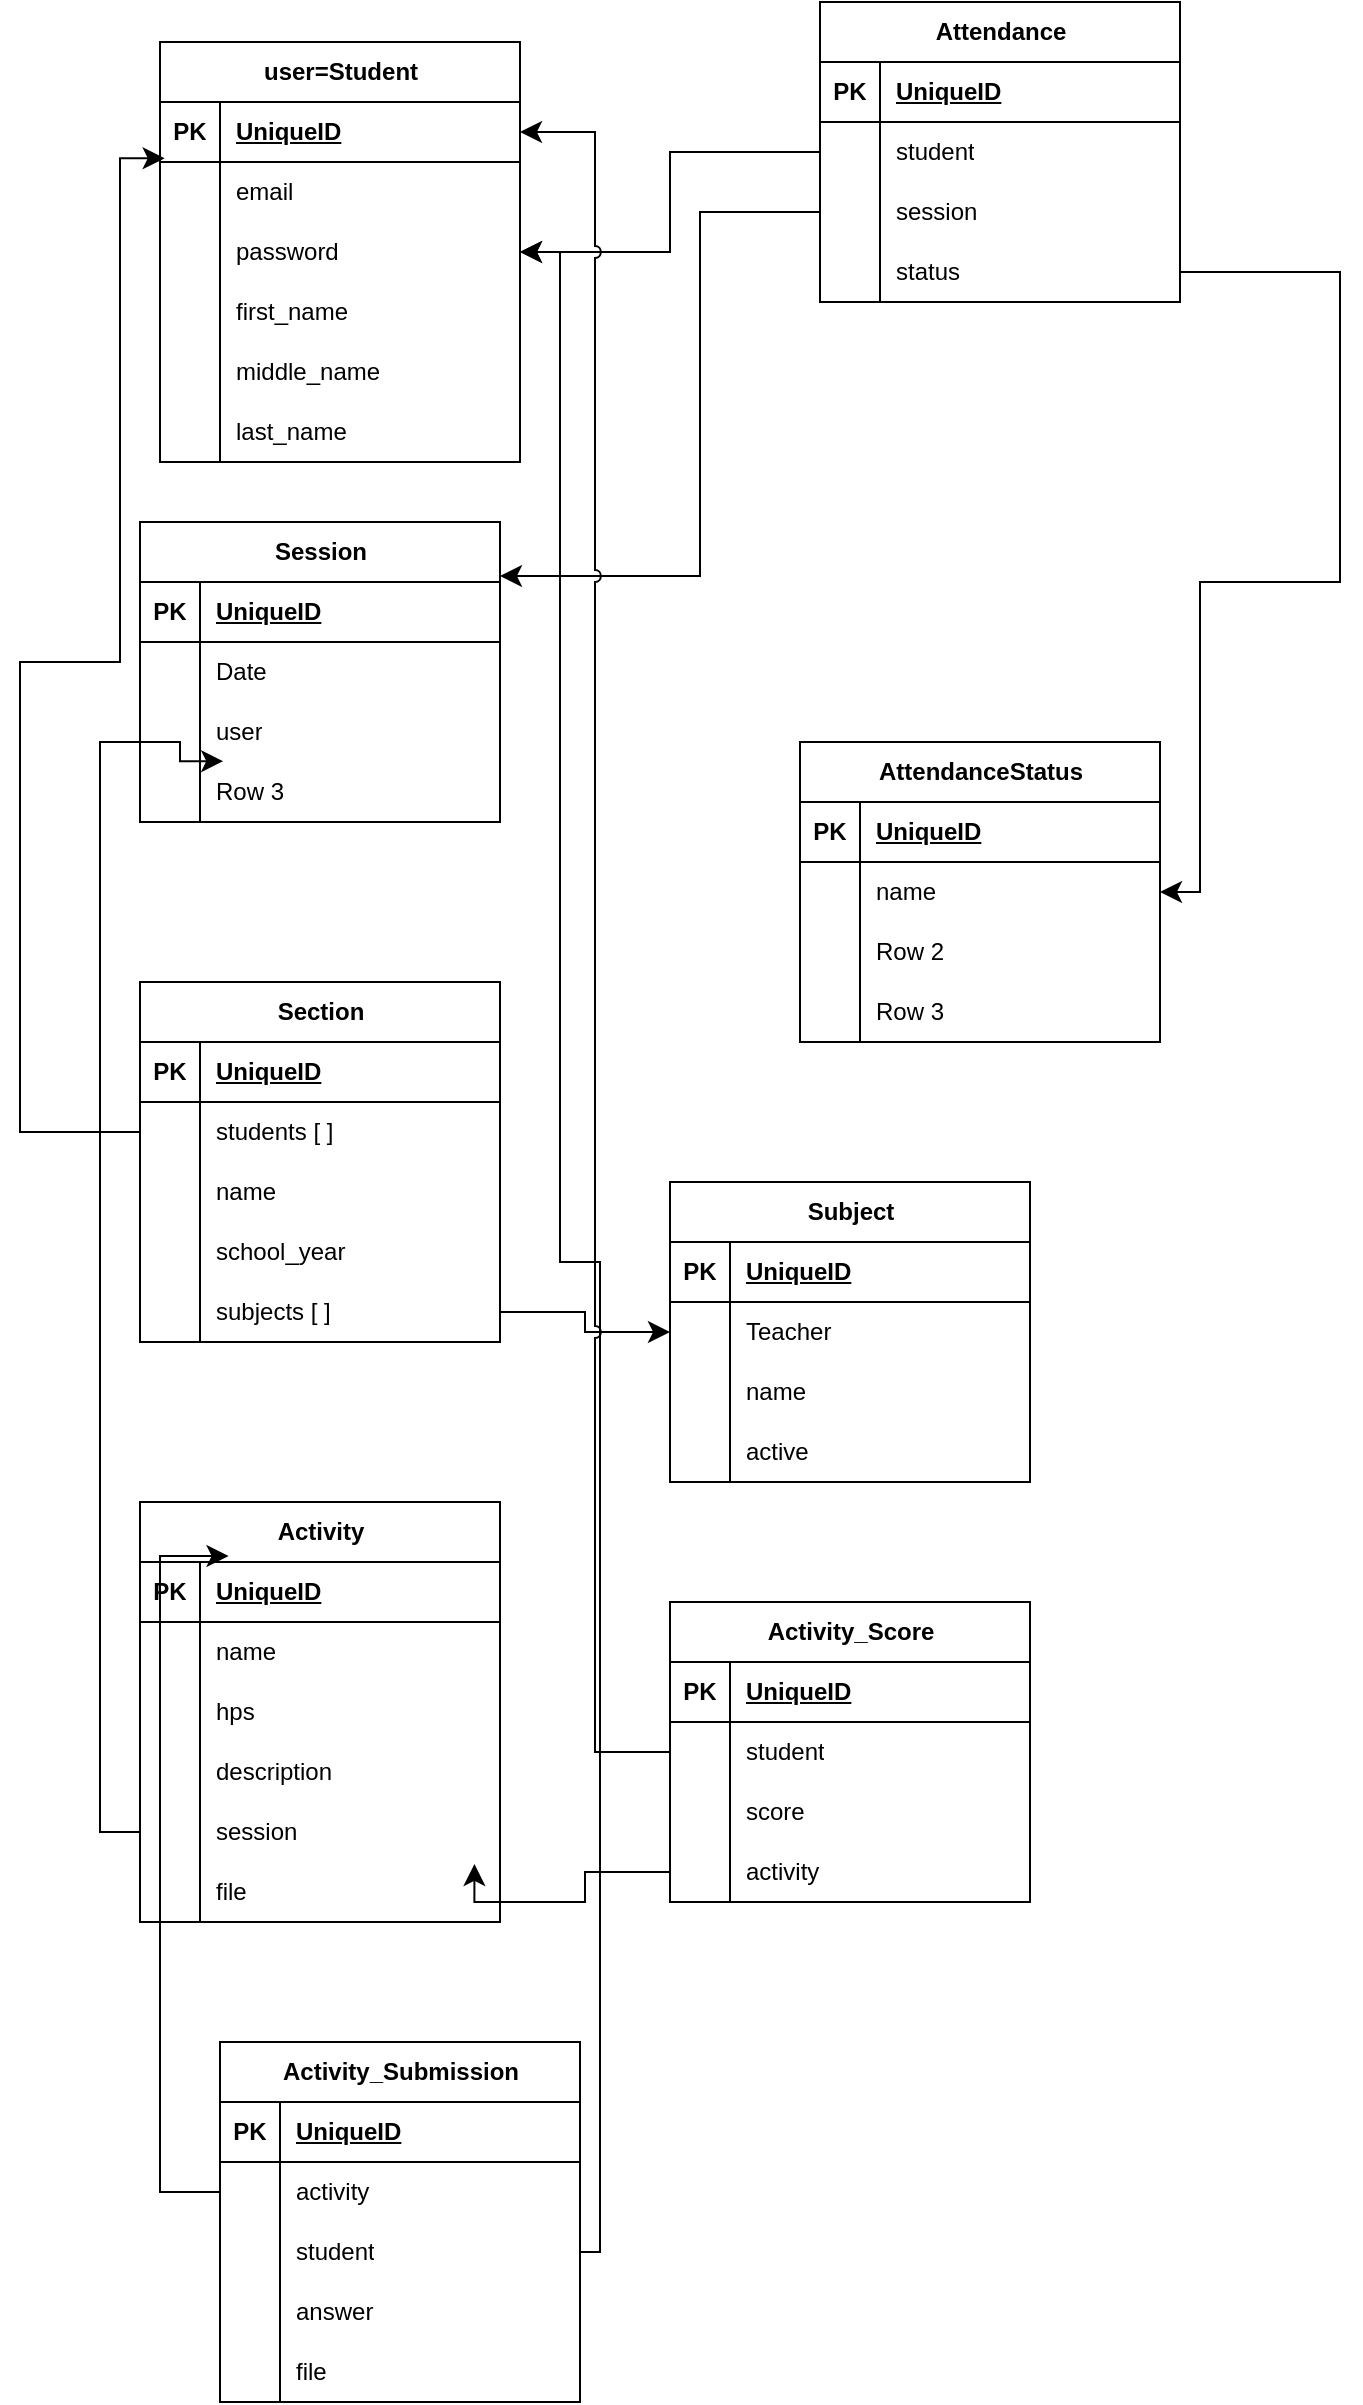 <mxfile version="27.2.0">
  <diagram name="Page-1" id="eJQhxv31icChlE-bI6hz">
    <mxGraphModel dx="1325" dy="1345" grid="1" gridSize="10" guides="1" tooltips="1" connect="1" arrows="1" fold="1" page="1" pageScale="1" pageWidth="850" pageHeight="1100" math="0" shadow="0">
      <root>
        <mxCell id="0" />
        <mxCell id="1" parent="0" />
        <mxCell id="TPS1chFiBcR8EjI1STov-1" value="user=Student" style="shape=table;startSize=30;container=1;collapsible=1;childLayout=tableLayout;fixedRows=1;rowLines=0;fontStyle=1;align=center;resizeLast=1;html=1;" parent="1" vertex="1">
          <mxGeometry x="170" y="70" width="180" height="210" as="geometry" />
        </mxCell>
        <mxCell id="TPS1chFiBcR8EjI1STov-2" value="" style="shape=tableRow;horizontal=0;startSize=0;swimlaneHead=0;swimlaneBody=0;fillColor=none;collapsible=0;dropTarget=0;points=[[0,0.5],[1,0.5]];portConstraint=eastwest;top=0;left=0;right=0;bottom=1;" parent="TPS1chFiBcR8EjI1STov-1" vertex="1">
          <mxGeometry y="30" width="180" height="30" as="geometry" />
        </mxCell>
        <mxCell id="TPS1chFiBcR8EjI1STov-3" value="PK" style="shape=partialRectangle;connectable=0;fillColor=none;top=0;left=0;bottom=0;right=0;fontStyle=1;overflow=hidden;whiteSpace=wrap;html=1;" parent="TPS1chFiBcR8EjI1STov-2" vertex="1">
          <mxGeometry width="30" height="30" as="geometry">
            <mxRectangle width="30" height="30" as="alternateBounds" />
          </mxGeometry>
        </mxCell>
        <mxCell id="TPS1chFiBcR8EjI1STov-4" value="UniqueID" style="shape=partialRectangle;connectable=0;fillColor=none;top=0;left=0;bottom=0;right=0;align=left;spacingLeft=6;fontStyle=5;overflow=hidden;whiteSpace=wrap;html=1;" parent="TPS1chFiBcR8EjI1STov-2" vertex="1">
          <mxGeometry x="30" width="150" height="30" as="geometry">
            <mxRectangle width="150" height="30" as="alternateBounds" />
          </mxGeometry>
        </mxCell>
        <mxCell id="TPS1chFiBcR8EjI1STov-5" value="" style="shape=tableRow;horizontal=0;startSize=0;swimlaneHead=0;swimlaneBody=0;fillColor=none;collapsible=0;dropTarget=0;points=[[0,0.5],[1,0.5]];portConstraint=eastwest;top=0;left=0;right=0;bottom=0;" parent="TPS1chFiBcR8EjI1STov-1" vertex="1">
          <mxGeometry y="60" width="180" height="30" as="geometry" />
        </mxCell>
        <mxCell id="TPS1chFiBcR8EjI1STov-6" value="" style="shape=partialRectangle;connectable=0;fillColor=none;top=0;left=0;bottom=0;right=0;editable=1;overflow=hidden;whiteSpace=wrap;html=1;" parent="TPS1chFiBcR8EjI1STov-5" vertex="1">
          <mxGeometry width="30" height="30" as="geometry">
            <mxRectangle width="30" height="30" as="alternateBounds" />
          </mxGeometry>
        </mxCell>
        <mxCell id="TPS1chFiBcR8EjI1STov-7" value="email" style="shape=partialRectangle;connectable=0;fillColor=none;top=0;left=0;bottom=0;right=0;align=left;spacingLeft=6;overflow=hidden;whiteSpace=wrap;html=1;" parent="TPS1chFiBcR8EjI1STov-5" vertex="1">
          <mxGeometry x="30" width="150" height="30" as="geometry">
            <mxRectangle width="150" height="30" as="alternateBounds" />
          </mxGeometry>
        </mxCell>
        <mxCell id="TPS1chFiBcR8EjI1STov-8" value="" style="shape=tableRow;horizontal=0;startSize=0;swimlaneHead=0;swimlaneBody=0;fillColor=none;collapsible=0;dropTarget=0;points=[[0,0.5],[1,0.5]];portConstraint=eastwest;top=0;left=0;right=0;bottom=0;" parent="TPS1chFiBcR8EjI1STov-1" vertex="1">
          <mxGeometry y="90" width="180" height="30" as="geometry" />
        </mxCell>
        <mxCell id="TPS1chFiBcR8EjI1STov-9" value="" style="shape=partialRectangle;connectable=0;fillColor=none;top=0;left=0;bottom=0;right=0;editable=1;overflow=hidden;whiteSpace=wrap;html=1;" parent="TPS1chFiBcR8EjI1STov-8" vertex="1">
          <mxGeometry width="30" height="30" as="geometry">
            <mxRectangle width="30" height="30" as="alternateBounds" />
          </mxGeometry>
        </mxCell>
        <mxCell id="TPS1chFiBcR8EjI1STov-10" value="password" style="shape=partialRectangle;connectable=0;fillColor=none;top=0;left=0;bottom=0;right=0;align=left;spacingLeft=6;overflow=hidden;whiteSpace=wrap;html=1;" parent="TPS1chFiBcR8EjI1STov-8" vertex="1">
          <mxGeometry x="30" width="150" height="30" as="geometry">
            <mxRectangle width="150" height="30" as="alternateBounds" />
          </mxGeometry>
        </mxCell>
        <mxCell id="TPS1chFiBcR8EjI1STov-11" value="" style="shape=tableRow;horizontal=0;startSize=0;swimlaneHead=0;swimlaneBody=0;fillColor=none;collapsible=0;dropTarget=0;points=[[0,0.5],[1,0.5]];portConstraint=eastwest;top=0;left=0;right=0;bottom=0;" parent="TPS1chFiBcR8EjI1STov-1" vertex="1">
          <mxGeometry y="120" width="180" height="30" as="geometry" />
        </mxCell>
        <mxCell id="TPS1chFiBcR8EjI1STov-12" value="" style="shape=partialRectangle;connectable=0;fillColor=none;top=0;left=0;bottom=0;right=0;editable=1;overflow=hidden;whiteSpace=wrap;html=1;" parent="TPS1chFiBcR8EjI1STov-11" vertex="1">
          <mxGeometry width="30" height="30" as="geometry">
            <mxRectangle width="30" height="30" as="alternateBounds" />
          </mxGeometry>
        </mxCell>
        <mxCell id="TPS1chFiBcR8EjI1STov-13" value="first_name" style="shape=partialRectangle;connectable=0;fillColor=none;top=0;left=0;bottom=0;right=0;align=left;spacingLeft=6;overflow=hidden;whiteSpace=wrap;html=1;" parent="TPS1chFiBcR8EjI1STov-11" vertex="1">
          <mxGeometry x="30" width="150" height="30" as="geometry">
            <mxRectangle width="150" height="30" as="alternateBounds" />
          </mxGeometry>
        </mxCell>
        <mxCell id="TPS1chFiBcR8EjI1STov-14" style="shape=tableRow;horizontal=0;startSize=0;swimlaneHead=0;swimlaneBody=0;fillColor=none;collapsible=0;dropTarget=0;points=[[0,0.5],[1,0.5]];portConstraint=eastwest;top=0;left=0;right=0;bottom=0;" parent="TPS1chFiBcR8EjI1STov-1" vertex="1">
          <mxGeometry y="150" width="180" height="30" as="geometry" />
        </mxCell>
        <mxCell id="TPS1chFiBcR8EjI1STov-15" style="shape=partialRectangle;connectable=0;fillColor=none;top=0;left=0;bottom=0;right=0;editable=1;overflow=hidden;whiteSpace=wrap;html=1;" parent="TPS1chFiBcR8EjI1STov-14" vertex="1">
          <mxGeometry width="30" height="30" as="geometry">
            <mxRectangle width="30" height="30" as="alternateBounds" />
          </mxGeometry>
        </mxCell>
        <mxCell id="TPS1chFiBcR8EjI1STov-16" value="middle_name" style="shape=partialRectangle;connectable=0;fillColor=none;top=0;left=0;bottom=0;right=0;align=left;spacingLeft=6;overflow=hidden;whiteSpace=wrap;html=1;" parent="TPS1chFiBcR8EjI1STov-14" vertex="1">
          <mxGeometry x="30" width="150" height="30" as="geometry">
            <mxRectangle width="150" height="30" as="alternateBounds" />
          </mxGeometry>
        </mxCell>
        <mxCell id="TPS1chFiBcR8EjI1STov-17" style="shape=tableRow;horizontal=0;startSize=0;swimlaneHead=0;swimlaneBody=0;fillColor=none;collapsible=0;dropTarget=0;points=[[0,0.5],[1,0.5]];portConstraint=eastwest;top=0;left=0;right=0;bottom=0;" parent="TPS1chFiBcR8EjI1STov-1" vertex="1">
          <mxGeometry y="180" width="180" height="30" as="geometry" />
        </mxCell>
        <mxCell id="TPS1chFiBcR8EjI1STov-18" style="shape=partialRectangle;connectable=0;fillColor=none;top=0;left=0;bottom=0;right=0;editable=1;overflow=hidden;whiteSpace=wrap;html=1;" parent="TPS1chFiBcR8EjI1STov-17" vertex="1">
          <mxGeometry width="30" height="30" as="geometry">
            <mxRectangle width="30" height="30" as="alternateBounds" />
          </mxGeometry>
        </mxCell>
        <mxCell id="TPS1chFiBcR8EjI1STov-19" value="last_name" style="shape=partialRectangle;connectable=0;fillColor=none;top=0;left=0;bottom=0;right=0;align=left;spacingLeft=6;overflow=hidden;whiteSpace=wrap;html=1;" parent="TPS1chFiBcR8EjI1STov-17" vertex="1">
          <mxGeometry x="30" width="150" height="30" as="geometry">
            <mxRectangle width="150" height="30" as="alternateBounds" />
          </mxGeometry>
        </mxCell>
        <mxCell id="TPS1chFiBcR8EjI1STov-20" value="Attendance" style="shape=table;startSize=30;container=1;collapsible=1;childLayout=tableLayout;fixedRows=1;rowLines=0;fontStyle=1;align=center;resizeLast=1;html=1;" parent="1" vertex="1">
          <mxGeometry x="500" y="50" width="180" height="150" as="geometry" />
        </mxCell>
        <mxCell id="TPS1chFiBcR8EjI1STov-21" value="" style="shape=tableRow;horizontal=0;startSize=0;swimlaneHead=0;swimlaneBody=0;fillColor=none;collapsible=0;dropTarget=0;points=[[0,0.5],[1,0.5]];portConstraint=eastwest;top=0;left=0;right=0;bottom=1;" parent="TPS1chFiBcR8EjI1STov-20" vertex="1">
          <mxGeometry y="30" width="180" height="30" as="geometry" />
        </mxCell>
        <mxCell id="TPS1chFiBcR8EjI1STov-22" value="PK" style="shape=partialRectangle;connectable=0;fillColor=none;top=0;left=0;bottom=0;right=0;fontStyle=1;overflow=hidden;whiteSpace=wrap;html=1;" parent="TPS1chFiBcR8EjI1STov-21" vertex="1">
          <mxGeometry width="30" height="30" as="geometry">
            <mxRectangle width="30" height="30" as="alternateBounds" />
          </mxGeometry>
        </mxCell>
        <mxCell id="TPS1chFiBcR8EjI1STov-23" value="UniqueID" style="shape=partialRectangle;connectable=0;fillColor=none;top=0;left=0;bottom=0;right=0;align=left;spacingLeft=6;fontStyle=5;overflow=hidden;whiteSpace=wrap;html=1;" parent="TPS1chFiBcR8EjI1STov-21" vertex="1">
          <mxGeometry x="30" width="150" height="30" as="geometry">
            <mxRectangle width="150" height="30" as="alternateBounds" />
          </mxGeometry>
        </mxCell>
        <mxCell id="TPS1chFiBcR8EjI1STov-24" value="" style="shape=tableRow;horizontal=0;startSize=0;swimlaneHead=0;swimlaneBody=0;fillColor=none;collapsible=0;dropTarget=0;points=[[0,0.5],[1,0.5]];portConstraint=eastwest;top=0;left=0;right=0;bottom=0;" parent="TPS1chFiBcR8EjI1STov-20" vertex="1">
          <mxGeometry y="60" width="180" height="30" as="geometry" />
        </mxCell>
        <mxCell id="TPS1chFiBcR8EjI1STov-25" value="" style="shape=partialRectangle;connectable=0;fillColor=none;top=0;left=0;bottom=0;right=0;editable=1;overflow=hidden;whiteSpace=wrap;html=1;" parent="TPS1chFiBcR8EjI1STov-24" vertex="1">
          <mxGeometry width="30" height="30" as="geometry">
            <mxRectangle width="30" height="30" as="alternateBounds" />
          </mxGeometry>
        </mxCell>
        <mxCell id="TPS1chFiBcR8EjI1STov-26" value="student" style="shape=partialRectangle;connectable=0;fillColor=none;top=0;left=0;bottom=0;right=0;align=left;spacingLeft=6;overflow=hidden;whiteSpace=wrap;html=1;" parent="TPS1chFiBcR8EjI1STov-24" vertex="1">
          <mxGeometry x="30" width="150" height="30" as="geometry">
            <mxRectangle width="150" height="30" as="alternateBounds" />
          </mxGeometry>
        </mxCell>
        <mxCell id="TPS1chFiBcR8EjI1STov-27" value="" style="shape=tableRow;horizontal=0;startSize=0;swimlaneHead=0;swimlaneBody=0;fillColor=none;collapsible=0;dropTarget=0;points=[[0,0.5],[1,0.5]];portConstraint=eastwest;top=0;left=0;right=0;bottom=0;" parent="TPS1chFiBcR8EjI1STov-20" vertex="1">
          <mxGeometry y="90" width="180" height="30" as="geometry" />
        </mxCell>
        <mxCell id="TPS1chFiBcR8EjI1STov-28" value="" style="shape=partialRectangle;connectable=0;fillColor=none;top=0;left=0;bottom=0;right=0;editable=1;overflow=hidden;whiteSpace=wrap;html=1;" parent="TPS1chFiBcR8EjI1STov-27" vertex="1">
          <mxGeometry width="30" height="30" as="geometry">
            <mxRectangle width="30" height="30" as="alternateBounds" />
          </mxGeometry>
        </mxCell>
        <mxCell id="TPS1chFiBcR8EjI1STov-29" value="session" style="shape=partialRectangle;connectable=0;fillColor=none;top=0;left=0;bottom=0;right=0;align=left;spacingLeft=6;overflow=hidden;whiteSpace=wrap;html=1;" parent="TPS1chFiBcR8EjI1STov-27" vertex="1">
          <mxGeometry x="30" width="150" height="30" as="geometry">
            <mxRectangle width="150" height="30" as="alternateBounds" />
          </mxGeometry>
        </mxCell>
        <mxCell id="TPS1chFiBcR8EjI1STov-30" value="" style="shape=tableRow;horizontal=0;startSize=0;swimlaneHead=0;swimlaneBody=0;fillColor=none;collapsible=0;dropTarget=0;points=[[0,0.5],[1,0.5]];portConstraint=eastwest;top=0;left=0;right=0;bottom=0;" parent="TPS1chFiBcR8EjI1STov-20" vertex="1">
          <mxGeometry y="120" width="180" height="30" as="geometry" />
        </mxCell>
        <mxCell id="TPS1chFiBcR8EjI1STov-31" value="" style="shape=partialRectangle;connectable=0;fillColor=none;top=0;left=0;bottom=0;right=0;editable=1;overflow=hidden;whiteSpace=wrap;html=1;" parent="TPS1chFiBcR8EjI1STov-30" vertex="1">
          <mxGeometry width="30" height="30" as="geometry">
            <mxRectangle width="30" height="30" as="alternateBounds" />
          </mxGeometry>
        </mxCell>
        <mxCell id="TPS1chFiBcR8EjI1STov-32" value="status" style="shape=partialRectangle;connectable=0;fillColor=none;top=0;left=0;bottom=0;right=0;align=left;spacingLeft=6;overflow=hidden;whiteSpace=wrap;html=1;" parent="TPS1chFiBcR8EjI1STov-30" vertex="1">
          <mxGeometry x="30" width="150" height="30" as="geometry">
            <mxRectangle width="150" height="30" as="alternateBounds" />
          </mxGeometry>
        </mxCell>
        <mxCell id="TPS1chFiBcR8EjI1STov-33" value="Activity" style="shape=table;startSize=30;container=1;collapsible=1;childLayout=tableLayout;fixedRows=1;rowLines=0;fontStyle=1;align=center;resizeLast=1;html=1;" parent="1" vertex="1">
          <mxGeometry x="160" y="800" width="180" height="210" as="geometry" />
        </mxCell>
        <mxCell id="TPS1chFiBcR8EjI1STov-34" value="" style="shape=tableRow;horizontal=0;startSize=0;swimlaneHead=0;swimlaneBody=0;fillColor=none;collapsible=0;dropTarget=0;points=[[0,0.5],[1,0.5]];portConstraint=eastwest;top=0;left=0;right=0;bottom=1;" parent="TPS1chFiBcR8EjI1STov-33" vertex="1">
          <mxGeometry y="30" width="180" height="30" as="geometry" />
        </mxCell>
        <mxCell id="TPS1chFiBcR8EjI1STov-35" value="PK" style="shape=partialRectangle;connectable=0;fillColor=none;top=0;left=0;bottom=0;right=0;fontStyle=1;overflow=hidden;whiteSpace=wrap;html=1;" parent="TPS1chFiBcR8EjI1STov-34" vertex="1">
          <mxGeometry width="30" height="30" as="geometry">
            <mxRectangle width="30" height="30" as="alternateBounds" />
          </mxGeometry>
        </mxCell>
        <mxCell id="TPS1chFiBcR8EjI1STov-36" value="UniqueID" style="shape=partialRectangle;connectable=0;fillColor=none;top=0;left=0;bottom=0;right=0;align=left;spacingLeft=6;fontStyle=5;overflow=hidden;whiteSpace=wrap;html=1;" parent="TPS1chFiBcR8EjI1STov-34" vertex="1">
          <mxGeometry x="30" width="150" height="30" as="geometry">
            <mxRectangle width="150" height="30" as="alternateBounds" />
          </mxGeometry>
        </mxCell>
        <mxCell id="TPS1chFiBcR8EjI1STov-37" value="" style="shape=tableRow;horizontal=0;startSize=0;swimlaneHead=0;swimlaneBody=0;fillColor=none;collapsible=0;dropTarget=0;points=[[0,0.5],[1,0.5]];portConstraint=eastwest;top=0;left=0;right=0;bottom=0;" parent="TPS1chFiBcR8EjI1STov-33" vertex="1">
          <mxGeometry y="60" width="180" height="30" as="geometry" />
        </mxCell>
        <mxCell id="TPS1chFiBcR8EjI1STov-38" value="" style="shape=partialRectangle;connectable=0;fillColor=none;top=0;left=0;bottom=0;right=0;editable=1;overflow=hidden;whiteSpace=wrap;html=1;" parent="TPS1chFiBcR8EjI1STov-37" vertex="1">
          <mxGeometry width="30" height="30" as="geometry">
            <mxRectangle width="30" height="30" as="alternateBounds" />
          </mxGeometry>
        </mxCell>
        <mxCell id="TPS1chFiBcR8EjI1STov-39" value="name" style="shape=partialRectangle;connectable=0;fillColor=none;top=0;left=0;bottom=0;right=0;align=left;spacingLeft=6;overflow=hidden;whiteSpace=wrap;html=1;" parent="TPS1chFiBcR8EjI1STov-37" vertex="1">
          <mxGeometry x="30" width="150" height="30" as="geometry">
            <mxRectangle width="150" height="30" as="alternateBounds" />
          </mxGeometry>
        </mxCell>
        <mxCell id="TPS1chFiBcR8EjI1STov-40" value="" style="shape=tableRow;horizontal=0;startSize=0;swimlaneHead=0;swimlaneBody=0;fillColor=none;collapsible=0;dropTarget=0;points=[[0,0.5],[1,0.5]];portConstraint=eastwest;top=0;left=0;right=0;bottom=0;" parent="TPS1chFiBcR8EjI1STov-33" vertex="1">
          <mxGeometry y="90" width="180" height="30" as="geometry" />
        </mxCell>
        <mxCell id="TPS1chFiBcR8EjI1STov-41" value="" style="shape=partialRectangle;connectable=0;fillColor=none;top=0;left=0;bottom=0;right=0;editable=1;overflow=hidden;whiteSpace=wrap;html=1;" parent="TPS1chFiBcR8EjI1STov-40" vertex="1">
          <mxGeometry width="30" height="30" as="geometry">
            <mxRectangle width="30" height="30" as="alternateBounds" />
          </mxGeometry>
        </mxCell>
        <mxCell id="TPS1chFiBcR8EjI1STov-42" value="hps" style="shape=partialRectangle;connectable=0;fillColor=none;top=0;left=0;bottom=0;right=0;align=left;spacingLeft=6;overflow=hidden;whiteSpace=wrap;html=1;" parent="TPS1chFiBcR8EjI1STov-40" vertex="1">
          <mxGeometry x="30" width="150" height="30" as="geometry">
            <mxRectangle width="150" height="30" as="alternateBounds" />
          </mxGeometry>
        </mxCell>
        <mxCell id="TPS1chFiBcR8EjI1STov-43" value="" style="shape=tableRow;horizontal=0;startSize=0;swimlaneHead=0;swimlaneBody=0;fillColor=none;collapsible=0;dropTarget=0;points=[[0,0.5],[1,0.5]];portConstraint=eastwest;top=0;left=0;right=0;bottom=0;" parent="TPS1chFiBcR8EjI1STov-33" vertex="1">
          <mxGeometry y="120" width="180" height="30" as="geometry" />
        </mxCell>
        <mxCell id="TPS1chFiBcR8EjI1STov-44" value="" style="shape=partialRectangle;connectable=0;fillColor=none;top=0;left=0;bottom=0;right=0;editable=1;overflow=hidden;whiteSpace=wrap;html=1;" parent="TPS1chFiBcR8EjI1STov-43" vertex="1">
          <mxGeometry width="30" height="30" as="geometry">
            <mxRectangle width="30" height="30" as="alternateBounds" />
          </mxGeometry>
        </mxCell>
        <mxCell id="TPS1chFiBcR8EjI1STov-45" value="description" style="shape=partialRectangle;connectable=0;fillColor=none;top=0;left=0;bottom=0;right=0;align=left;spacingLeft=6;overflow=hidden;whiteSpace=wrap;html=1;" parent="TPS1chFiBcR8EjI1STov-43" vertex="1">
          <mxGeometry x="30" width="150" height="30" as="geometry">
            <mxRectangle width="150" height="30" as="alternateBounds" />
          </mxGeometry>
        </mxCell>
        <mxCell id="U03LMj_RzJa2H7KvpdY0-19" style="shape=tableRow;horizontal=0;startSize=0;swimlaneHead=0;swimlaneBody=0;fillColor=none;collapsible=0;dropTarget=0;points=[[0,0.5],[1,0.5]];portConstraint=eastwest;top=0;left=0;right=0;bottom=0;" vertex="1" parent="TPS1chFiBcR8EjI1STov-33">
          <mxGeometry y="150" width="180" height="30" as="geometry" />
        </mxCell>
        <mxCell id="U03LMj_RzJa2H7KvpdY0-20" style="shape=partialRectangle;connectable=0;fillColor=none;top=0;left=0;bottom=0;right=0;editable=1;overflow=hidden;whiteSpace=wrap;html=1;" vertex="1" parent="U03LMj_RzJa2H7KvpdY0-19">
          <mxGeometry width="30" height="30" as="geometry">
            <mxRectangle width="30" height="30" as="alternateBounds" />
          </mxGeometry>
        </mxCell>
        <mxCell id="U03LMj_RzJa2H7KvpdY0-21" value="session" style="shape=partialRectangle;connectable=0;fillColor=none;top=0;left=0;bottom=0;right=0;align=left;spacingLeft=6;overflow=hidden;whiteSpace=wrap;html=1;" vertex="1" parent="U03LMj_RzJa2H7KvpdY0-19">
          <mxGeometry x="30" width="150" height="30" as="geometry">
            <mxRectangle width="150" height="30" as="alternateBounds" />
          </mxGeometry>
        </mxCell>
        <mxCell id="U03LMj_RzJa2H7KvpdY0-38" style="shape=tableRow;horizontal=0;startSize=0;swimlaneHead=0;swimlaneBody=0;fillColor=none;collapsible=0;dropTarget=0;points=[[0,0.5],[1,0.5]];portConstraint=eastwest;top=0;left=0;right=0;bottom=0;" vertex="1" parent="TPS1chFiBcR8EjI1STov-33">
          <mxGeometry y="180" width="180" height="30" as="geometry" />
        </mxCell>
        <mxCell id="U03LMj_RzJa2H7KvpdY0-39" style="shape=partialRectangle;connectable=0;fillColor=none;top=0;left=0;bottom=0;right=0;editable=1;overflow=hidden;whiteSpace=wrap;html=1;" vertex="1" parent="U03LMj_RzJa2H7KvpdY0-38">
          <mxGeometry width="30" height="30" as="geometry">
            <mxRectangle width="30" height="30" as="alternateBounds" />
          </mxGeometry>
        </mxCell>
        <mxCell id="U03LMj_RzJa2H7KvpdY0-40" value="file" style="shape=partialRectangle;connectable=0;fillColor=none;top=0;left=0;bottom=0;right=0;align=left;spacingLeft=6;overflow=hidden;whiteSpace=wrap;html=1;" vertex="1" parent="U03LMj_RzJa2H7KvpdY0-38">
          <mxGeometry x="30" width="150" height="30" as="geometry">
            <mxRectangle width="150" height="30" as="alternateBounds" />
          </mxGeometry>
        </mxCell>
        <mxCell id="TPS1chFiBcR8EjI1STov-46" value="Session" style="shape=table;startSize=30;container=1;collapsible=1;childLayout=tableLayout;fixedRows=1;rowLines=0;fontStyle=1;align=center;resizeLast=1;html=1;" parent="1" vertex="1">
          <mxGeometry x="160" y="310" width="180" height="150" as="geometry" />
        </mxCell>
        <mxCell id="TPS1chFiBcR8EjI1STov-47" value="" style="shape=tableRow;horizontal=0;startSize=0;swimlaneHead=0;swimlaneBody=0;fillColor=none;collapsible=0;dropTarget=0;points=[[0,0.5],[1,0.5]];portConstraint=eastwest;top=0;left=0;right=0;bottom=1;" parent="TPS1chFiBcR8EjI1STov-46" vertex="1">
          <mxGeometry y="30" width="180" height="30" as="geometry" />
        </mxCell>
        <mxCell id="TPS1chFiBcR8EjI1STov-48" value="PK" style="shape=partialRectangle;connectable=0;fillColor=none;top=0;left=0;bottom=0;right=0;fontStyle=1;overflow=hidden;whiteSpace=wrap;html=1;" parent="TPS1chFiBcR8EjI1STov-47" vertex="1">
          <mxGeometry width="30" height="30" as="geometry">
            <mxRectangle width="30" height="30" as="alternateBounds" />
          </mxGeometry>
        </mxCell>
        <mxCell id="TPS1chFiBcR8EjI1STov-49" value="UniqueID" style="shape=partialRectangle;connectable=0;fillColor=none;top=0;left=0;bottom=0;right=0;align=left;spacingLeft=6;fontStyle=5;overflow=hidden;whiteSpace=wrap;html=1;" parent="TPS1chFiBcR8EjI1STov-47" vertex="1">
          <mxGeometry x="30" width="150" height="30" as="geometry">
            <mxRectangle width="150" height="30" as="alternateBounds" />
          </mxGeometry>
        </mxCell>
        <mxCell id="TPS1chFiBcR8EjI1STov-50" value="" style="shape=tableRow;horizontal=0;startSize=0;swimlaneHead=0;swimlaneBody=0;fillColor=none;collapsible=0;dropTarget=0;points=[[0,0.5],[1,0.5]];portConstraint=eastwest;top=0;left=0;right=0;bottom=0;" parent="TPS1chFiBcR8EjI1STov-46" vertex="1">
          <mxGeometry y="60" width="180" height="30" as="geometry" />
        </mxCell>
        <mxCell id="TPS1chFiBcR8EjI1STov-51" value="" style="shape=partialRectangle;connectable=0;fillColor=none;top=0;left=0;bottom=0;right=0;editable=1;overflow=hidden;whiteSpace=wrap;html=1;" parent="TPS1chFiBcR8EjI1STov-50" vertex="1">
          <mxGeometry width="30" height="30" as="geometry">
            <mxRectangle width="30" height="30" as="alternateBounds" />
          </mxGeometry>
        </mxCell>
        <mxCell id="TPS1chFiBcR8EjI1STov-52" value="Date" style="shape=partialRectangle;connectable=0;fillColor=none;top=0;left=0;bottom=0;right=0;align=left;spacingLeft=6;overflow=hidden;whiteSpace=wrap;html=1;" parent="TPS1chFiBcR8EjI1STov-50" vertex="1">
          <mxGeometry x="30" width="150" height="30" as="geometry">
            <mxRectangle width="150" height="30" as="alternateBounds" />
          </mxGeometry>
        </mxCell>
        <mxCell id="TPS1chFiBcR8EjI1STov-53" value="" style="shape=tableRow;horizontal=0;startSize=0;swimlaneHead=0;swimlaneBody=0;fillColor=none;collapsible=0;dropTarget=0;points=[[0,0.5],[1,0.5]];portConstraint=eastwest;top=0;left=0;right=0;bottom=0;" parent="TPS1chFiBcR8EjI1STov-46" vertex="1">
          <mxGeometry y="90" width="180" height="30" as="geometry" />
        </mxCell>
        <mxCell id="TPS1chFiBcR8EjI1STov-54" value="" style="shape=partialRectangle;connectable=0;fillColor=none;top=0;left=0;bottom=0;right=0;editable=1;overflow=hidden;whiteSpace=wrap;html=1;" parent="TPS1chFiBcR8EjI1STov-53" vertex="1">
          <mxGeometry width="30" height="30" as="geometry">
            <mxRectangle width="30" height="30" as="alternateBounds" />
          </mxGeometry>
        </mxCell>
        <mxCell id="TPS1chFiBcR8EjI1STov-55" value="user" style="shape=partialRectangle;connectable=0;fillColor=none;top=0;left=0;bottom=0;right=0;align=left;spacingLeft=6;overflow=hidden;whiteSpace=wrap;html=1;" parent="TPS1chFiBcR8EjI1STov-53" vertex="1">
          <mxGeometry x="30" width="150" height="30" as="geometry">
            <mxRectangle width="150" height="30" as="alternateBounds" />
          </mxGeometry>
        </mxCell>
        <mxCell id="TPS1chFiBcR8EjI1STov-56" value="" style="shape=tableRow;horizontal=0;startSize=0;swimlaneHead=0;swimlaneBody=0;fillColor=none;collapsible=0;dropTarget=0;points=[[0,0.5],[1,0.5]];portConstraint=eastwest;top=0;left=0;right=0;bottom=0;" parent="TPS1chFiBcR8EjI1STov-46" vertex="1">
          <mxGeometry y="120" width="180" height="30" as="geometry" />
        </mxCell>
        <mxCell id="TPS1chFiBcR8EjI1STov-57" value="" style="shape=partialRectangle;connectable=0;fillColor=none;top=0;left=0;bottom=0;right=0;editable=1;overflow=hidden;whiteSpace=wrap;html=1;" parent="TPS1chFiBcR8EjI1STov-56" vertex="1">
          <mxGeometry width="30" height="30" as="geometry">
            <mxRectangle width="30" height="30" as="alternateBounds" />
          </mxGeometry>
        </mxCell>
        <mxCell id="TPS1chFiBcR8EjI1STov-58" value="Row 3" style="shape=partialRectangle;connectable=0;fillColor=none;top=0;left=0;bottom=0;right=0;align=left;spacingLeft=6;overflow=hidden;whiteSpace=wrap;html=1;" parent="TPS1chFiBcR8EjI1STov-56" vertex="1">
          <mxGeometry x="30" width="150" height="30" as="geometry">
            <mxRectangle width="150" height="30" as="alternateBounds" />
          </mxGeometry>
        </mxCell>
        <mxCell id="TPS1chFiBcR8EjI1STov-59" style="edgeStyle=orthogonalEdgeStyle;rounded=0;orthogonalLoop=1;jettySize=auto;html=1;fontSize=12;startSize=8;endSize=8;" parent="1" source="TPS1chFiBcR8EjI1STov-24" target="TPS1chFiBcR8EjI1STov-1" edge="1">
          <mxGeometry relative="1" as="geometry" />
        </mxCell>
        <mxCell id="TPS1chFiBcR8EjI1STov-60" style="edgeStyle=orthogonalEdgeStyle;rounded=0;orthogonalLoop=1;jettySize=auto;html=1;entryX=1;entryY=-0.1;entryDx=0;entryDy=0;entryPerimeter=0;fontSize=12;startSize=8;endSize=8;" parent="1" source="TPS1chFiBcR8EjI1STov-27" target="TPS1chFiBcR8EjI1STov-47" edge="1">
          <mxGeometry relative="1" as="geometry">
            <Array as="points">
              <mxPoint x="440" y="155" />
              <mxPoint x="440" y="337" />
            </Array>
          </mxGeometry>
        </mxCell>
        <mxCell id="TPS1chFiBcR8EjI1STov-62" value="AttendanceStatus" style="shape=table;startSize=30;container=1;collapsible=1;childLayout=tableLayout;fixedRows=1;rowLines=0;fontStyle=1;align=center;resizeLast=1;html=1;" parent="1" vertex="1">
          <mxGeometry x="490" y="420" width="180" height="150" as="geometry" />
        </mxCell>
        <mxCell id="TPS1chFiBcR8EjI1STov-63" value="" style="shape=tableRow;horizontal=0;startSize=0;swimlaneHead=0;swimlaneBody=0;fillColor=none;collapsible=0;dropTarget=0;points=[[0,0.5],[1,0.5]];portConstraint=eastwest;top=0;left=0;right=0;bottom=1;" parent="TPS1chFiBcR8EjI1STov-62" vertex="1">
          <mxGeometry y="30" width="180" height="30" as="geometry" />
        </mxCell>
        <mxCell id="TPS1chFiBcR8EjI1STov-64" value="PK" style="shape=partialRectangle;connectable=0;fillColor=none;top=0;left=0;bottom=0;right=0;fontStyle=1;overflow=hidden;whiteSpace=wrap;html=1;" parent="TPS1chFiBcR8EjI1STov-63" vertex="1">
          <mxGeometry width="30" height="30" as="geometry">
            <mxRectangle width="30" height="30" as="alternateBounds" />
          </mxGeometry>
        </mxCell>
        <mxCell id="TPS1chFiBcR8EjI1STov-65" value="UniqueID" style="shape=partialRectangle;connectable=0;fillColor=none;top=0;left=0;bottom=0;right=0;align=left;spacingLeft=6;fontStyle=5;overflow=hidden;whiteSpace=wrap;html=1;" parent="TPS1chFiBcR8EjI1STov-63" vertex="1">
          <mxGeometry x="30" width="150" height="30" as="geometry">
            <mxRectangle width="150" height="30" as="alternateBounds" />
          </mxGeometry>
        </mxCell>
        <mxCell id="TPS1chFiBcR8EjI1STov-66" value="" style="shape=tableRow;horizontal=0;startSize=0;swimlaneHead=0;swimlaneBody=0;fillColor=none;collapsible=0;dropTarget=0;points=[[0,0.5],[1,0.5]];portConstraint=eastwest;top=0;left=0;right=0;bottom=0;" parent="TPS1chFiBcR8EjI1STov-62" vertex="1">
          <mxGeometry y="60" width="180" height="30" as="geometry" />
        </mxCell>
        <mxCell id="TPS1chFiBcR8EjI1STov-67" value="" style="shape=partialRectangle;connectable=0;fillColor=none;top=0;left=0;bottom=0;right=0;editable=1;overflow=hidden;whiteSpace=wrap;html=1;" parent="TPS1chFiBcR8EjI1STov-66" vertex="1">
          <mxGeometry width="30" height="30" as="geometry">
            <mxRectangle width="30" height="30" as="alternateBounds" />
          </mxGeometry>
        </mxCell>
        <mxCell id="TPS1chFiBcR8EjI1STov-68" value="name" style="shape=partialRectangle;connectable=0;fillColor=none;top=0;left=0;bottom=0;right=0;align=left;spacingLeft=6;overflow=hidden;whiteSpace=wrap;html=1;" parent="TPS1chFiBcR8EjI1STov-66" vertex="1">
          <mxGeometry x="30" width="150" height="30" as="geometry">
            <mxRectangle width="150" height="30" as="alternateBounds" />
          </mxGeometry>
        </mxCell>
        <mxCell id="TPS1chFiBcR8EjI1STov-69" value="" style="shape=tableRow;horizontal=0;startSize=0;swimlaneHead=0;swimlaneBody=0;fillColor=none;collapsible=0;dropTarget=0;points=[[0,0.5],[1,0.5]];portConstraint=eastwest;top=0;left=0;right=0;bottom=0;" parent="TPS1chFiBcR8EjI1STov-62" vertex="1">
          <mxGeometry y="90" width="180" height="30" as="geometry" />
        </mxCell>
        <mxCell id="TPS1chFiBcR8EjI1STov-70" value="" style="shape=partialRectangle;connectable=0;fillColor=none;top=0;left=0;bottom=0;right=0;editable=1;overflow=hidden;whiteSpace=wrap;html=1;" parent="TPS1chFiBcR8EjI1STov-69" vertex="1">
          <mxGeometry width="30" height="30" as="geometry">
            <mxRectangle width="30" height="30" as="alternateBounds" />
          </mxGeometry>
        </mxCell>
        <mxCell id="TPS1chFiBcR8EjI1STov-71" value="Row 2" style="shape=partialRectangle;connectable=0;fillColor=none;top=0;left=0;bottom=0;right=0;align=left;spacingLeft=6;overflow=hidden;whiteSpace=wrap;html=1;" parent="TPS1chFiBcR8EjI1STov-69" vertex="1">
          <mxGeometry x="30" width="150" height="30" as="geometry">
            <mxRectangle width="150" height="30" as="alternateBounds" />
          </mxGeometry>
        </mxCell>
        <mxCell id="TPS1chFiBcR8EjI1STov-72" value="" style="shape=tableRow;horizontal=0;startSize=0;swimlaneHead=0;swimlaneBody=0;fillColor=none;collapsible=0;dropTarget=0;points=[[0,0.5],[1,0.5]];portConstraint=eastwest;top=0;left=0;right=0;bottom=0;" parent="TPS1chFiBcR8EjI1STov-62" vertex="1">
          <mxGeometry y="120" width="180" height="30" as="geometry" />
        </mxCell>
        <mxCell id="TPS1chFiBcR8EjI1STov-73" value="" style="shape=partialRectangle;connectable=0;fillColor=none;top=0;left=0;bottom=0;right=0;editable=1;overflow=hidden;whiteSpace=wrap;html=1;" parent="TPS1chFiBcR8EjI1STov-72" vertex="1">
          <mxGeometry width="30" height="30" as="geometry">
            <mxRectangle width="30" height="30" as="alternateBounds" />
          </mxGeometry>
        </mxCell>
        <mxCell id="TPS1chFiBcR8EjI1STov-74" value="Row 3" style="shape=partialRectangle;connectable=0;fillColor=none;top=0;left=0;bottom=0;right=0;align=left;spacingLeft=6;overflow=hidden;whiteSpace=wrap;html=1;" parent="TPS1chFiBcR8EjI1STov-72" vertex="1">
          <mxGeometry x="30" width="150" height="30" as="geometry">
            <mxRectangle width="150" height="30" as="alternateBounds" />
          </mxGeometry>
        </mxCell>
        <mxCell id="TPS1chFiBcR8EjI1STov-75" style="edgeStyle=orthogonalEdgeStyle;rounded=0;orthogonalLoop=1;jettySize=auto;html=1;entryX=1;entryY=0.5;entryDx=0;entryDy=0;fontSize=12;startSize=8;endSize=8;" parent="1" source="TPS1chFiBcR8EjI1STov-30" target="TPS1chFiBcR8EjI1STov-66" edge="1">
          <mxGeometry relative="1" as="geometry">
            <Array as="points">
              <mxPoint x="760" y="185" />
              <mxPoint x="760" y="340" />
              <mxPoint x="690" y="340" />
              <mxPoint x="690" y="495" />
            </Array>
          </mxGeometry>
        </mxCell>
        <mxCell id="TPS1chFiBcR8EjI1STov-76" value="Section" style="shape=table;startSize=30;container=1;collapsible=1;childLayout=tableLayout;fixedRows=1;rowLines=0;fontStyle=1;align=center;resizeLast=1;html=1;" parent="1" vertex="1">
          <mxGeometry x="160" y="540" width="180" height="180" as="geometry" />
        </mxCell>
        <mxCell id="TPS1chFiBcR8EjI1STov-77" value="" style="shape=tableRow;horizontal=0;startSize=0;swimlaneHead=0;swimlaneBody=0;fillColor=none;collapsible=0;dropTarget=0;points=[[0,0.5],[1,0.5]];portConstraint=eastwest;top=0;left=0;right=0;bottom=1;" parent="TPS1chFiBcR8EjI1STov-76" vertex="1">
          <mxGeometry y="30" width="180" height="30" as="geometry" />
        </mxCell>
        <mxCell id="TPS1chFiBcR8EjI1STov-78" value="PK" style="shape=partialRectangle;connectable=0;fillColor=none;top=0;left=0;bottom=0;right=0;fontStyle=1;overflow=hidden;whiteSpace=wrap;html=1;" parent="TPS1chFiBcR8EjI1STov-77" vertex="1">
          <mxGeometry width="30" height="30" as="geometry">
            <mxRectangle width="30" height="30" as="alternateBounds" />
          </mxGeometry>
        </mxCell>
        <mxCell id="TPS1chFiBcR8EjI1STov-79" value="UniqueID" style="shape=partialRectangle;connectable=0;fillColor=none;top=0;left=0;bottom=0;right=0;align=left;spacingLeft=6;fontStyle=5;overflow=hidden;whiteSpace=wrap;html=1;" parent="TPS1chFiBcR8EjI1STov-77" vertex="1">
          <mxGeometry x="30" width="150" height="30" as="geometry">
            <mxRectangle width="150" height="30" as="alternateBounds" />
          </mxGeometry>
        </mxCell>
        <mxCell id="TPS1chFiBcR8EjI1STov-80" value="" style="shape=tableRow;horizontal=0;startSize=0;swimlaneHead=0;swimlaneBody=0;fillColor=none;collapsible=0;dropTarget=0;points=[[0,0.5],[1,0.5]];portConstraint=eastwest;top=0;left=0;right=0;bottom=0;" parent="TPS1chFiBcR8EjI1STov-76" vertex="1">
          <mxGeometry y="60" width="180" height="30" as="geometry" />
        </mxCell>
        <mxCell id="TPS1chFiBcR8EjI1STov-81" value="" style="shape=partialRectangle;connectable=0;fillColor=none;top=0;left=0;bottom=0;right=0;editable=1;overflow=hidden;whiteSpace=wrap;html=1;" parent="TPS1chFiBcR8EjI1STov-80" vertex="1">
          <mxGeometry width="30" height="30" as="geometry">
            <mxRectangle width="30" height="30" as="alternateBounds" />
          </mxGeometry>
        </mxCell>
        <mxCell id="TPS1chFiBcR8EjI1STov-82" value="students [ ]" style="shape=partialRectangle;connectable=0;fillColor=none;top=0;left=0;bottom=0;right=0;align=left;spacingLeft=6;overflow=hidden;whiteSpace=wrap;html=1;" parent="TPS1chFiBcR8EjI1STov-80" vertex="1">
          <mxGeometry x="30" width="150" height="30" as="geometry">
            <mxRectangle width="150" height="30" as="alternateBounds" />
          </mxGeometry>
        </mxCell>
        <mxCell id="TPS1chFiBcR8EjI1STov-83" value="" style="shape=tableRow;horizontal=0;startSize=0;swimlaneHead=0;swimlaneBody=0;fillColor=none;collapsible=0;dropTarget=0;points=[[0,0.5],[1,0.5]];portConstraint=eastwest;top=0;left=0;right=0;bottom=0;" parent="TPS1chFiBcR8EjI1STov-76" vertex="1">
          <mxGeometry y="90" width="180" height="30" as="geometry" />
        </mxCell>
        <mxCell id="TPS1chFiBcR8EjI1STov-84" value="" style="shape=partialRectangle;connectable=0;fillColor=none;top=0;left=0;bottom=0;right=0;editable=1;overflow=hidden;whiteSpace=wrap;html=1;" parent="TPS1chFiBcR8EjI1STov-83" vertex="1">
          <mxGeometry width="30" height="30" as="geometry">
            <mxRectangle width="30" height="30" as="alternateBounds" />
          </mxGeometry>
        </mxCell>
        <mxCell id="TPS1chFiBcR8EjI1STov-85" value="name" style="shape=partialRectangle;connectable=0;fillColor=none;top=0;left=0;bottom=0;right=0;align=left;spacingLeft=6;overflow=hidden;whiteSpace=wrap;html=1;" parent="TPS1chFiBcR8EjI1STov-83" vertex="1">
          <mxGeometry x="30" width="150" height="30" as="geometry">
            <mxRectangle width="150" height="30" as="alternateBounds" />
          </mxGeometry>
        </mxCell>
        <mxCell id="TPS1chFiBcR8EjI1STov-86" value="" style="shape=tableRow;horizontal=0;startSize=0;swimlaneHead=0;swimlaneBody=0;fillColor=none;collapsible=0;dropTarget=0;points=[[0,0.5],[1,0.5]];portConstraint=eastwest;top=0;left=0;right=0;bottom=0;" parent="TPS1chFiBcR8EjI1STov-76" vertex="1">
          <mxGeometry y="120" width="180" height="30" as="geometry" />
        </mxCell>
        <mxCell id="TPS1chFiBcR8EjI1STov-87" value="" style="shape=partialRectangle;connectable=0;fillColor=none;top=0;left=0;bottom=0;right=0;editable=1;overflow=hidden;whiteSpace=wrap;html=1;" parent="TPS1chFiBcR8EjI1STov-86" vertex="1">
          <mxGeometry width="30" height="30" as="geometry">
            <mxRectangle width="30" height="30" as="alternateBounds" />
          </mxGeometry>
        </mxCell>
        <mxCell id="TPS1chFiBcR8EjI1STov-88" value="school_year" style="shape=partialRectangle;connectable=0;fillColor=none;top=0;left=0;bottom=0;right=0;align=left;spacingLeft=6;overflow=hidden;whiteSpace=wrap;html=1;" parent="TPS1chFiBcR8EjI1STov-86" vertex="1">
          <mxGeometry x="30" width="150" height="30" as="geometry">
            <mxRectangle width="150" height="30" as="alternateBounds" />
          </mxGeometry>
        </mxCell>
        <mxCell id="U03LMj_RzJa2H7KvpdY0-2" style="shape=tableRow;horizontal=0;startSize=0;swimlaneHead=0;swimlaneBody=0;fillColor=none;collapsible=0;dropTarget=0;points=[[0,0.5],[1,0.5]];portConstraint=eastwest;top=0;left=0;right=0;bottom=0;" vertex="1" parent="TPS1chFiBcR8EjI1STov-76">
          <mxGeometry y="150" width="180" height="30" as="geometry" />
        </mxCell>
        <mxCell id="U03LMj_RzJa2H7KvpdY0-3" style="shape=partialRectangle;connectable=0;fillColor=none;top=0;left=0;bottom=0;right=0;editable=1;overflow=hidden;whiteSpace=wrap;html=1;" vertex="1" parent="U03LMj_RzJa2H7KvpdY0-2">
          <mxGeometry width="30" height="30" as="geometry">
            <mxRectangle width="30" height="30" as="alternateBounds" />
          </mxGeometry>
        </mxCell>
        <mxCell id="U03LMj_RzJa2H7KvpdY0-4" value="subjects [ ]" style="shape=partialRectangle;connectable=0;fillColor=none;top=0;left=0;bottom=0;right=0;align=left;spacingLeft=6;overflow=hidden;whiteSpace=wrap;html=1;" vertex="1" parent="U03LMj_RzJa2H7KvpdY0-2">
          <mxGeometry x="30" width="150" height="30" as="geometry">
            <mxRectangle width="150" height="30" as="alternateBounds" />
          </mxGeometry>
        </mxCell>
        <mxCell id="U03LMj_RzJa2H7KvpdY0-1" style="edgeStyle=orthogonalEdgeStyle;rounded=0;orthogonalLoop=1;jettySize=auto;html=1;entryX=0.013;entryY=-0.062;entryDx=0;entryDy=0;entryPerimeter=0;fontSize=12;startSize=8;endSize=8;" edge="1" parent="1" source="TPS1chFiBcR8EjI1STov-80" target="TPS1chFiBcR8EjI1STov-5">
          <mxGeometry relative="1" as="geometry">
            <Array as="points">
              <mxPoint x="100" y="615" />
              <mxPoint x="100" y="380" />
              <mxPoint x="150" y="380" />
              <mxPoint x="150" y="128" />
            </Array>
          </mxGeometry>
        </mxCell>
        <mxCell id="U03LMj_RzJa2H7KvpdY0-5" value="Subject" style="shape=table;startSize=30;container=1;collapsible=1;childLayout=tableLayout;fixedRows=1;rowLines=0;fontStyle=1;align=center;resizeLast=1;html=1;" vertex="1" parent="1">
          <mxGeometry x="425" y="640" width="180" height="150" as="geometry" />
        </mxCell>
        <mxCell id="U03LMj_RzJa2H7KvpdY0-6" value="" style="shape=tableRow;horizontal=0;startSize=0;swimlaneHead=0;swimlaneBody=0;fillColor=none;collapsible=0;dropTarget=0;points=[[0,0.5],[1,0.5]];portConstraint=eastwest;top=0;left=0;right=0;bottom=1;" vertex="1" parent="U03LMj_RzJa2H7KvpdY0-5">
          <mxGeometry y="30" width="180" height="30" as="geometry" />
        </mxCell>
        <mxCell id="U03LMj_RzJa2H7KvpdY0-7" value="PK" style="shape=partialRectangle;connectable=0;fillColor=none;top=0;left=0;bottom=0;right=0;fontStyle=1;overflow=hidden;whiteSpace=wrap;html=1;" vertex="1" parent="U03LMj_RzJa2H7KvpdY0-6">
          <mxGeometry width="30" height="30" as="geometry">
            <mxRectangle width="30" height="30" as="alternateBounds" />
          </mxGeometry>
        </mxCell>
        <mxCell id="U03LMj_RzJa2H7KvpdY0-8" value="UniqueID" style="shape=partialRectangle;connectable=0;fillColor=none;top=0;left=0;bottom=0;right=0;align=left;spacingLeft=6;fontStyle=5;overflow=hidden;whiteSpace=wrap;html=1;" vertex="1" parent="U03LMj_RzJa2H7KvpdY0-6">
          <mxGeometry x="30" width="150" height="30" as="geometry">
            <mxRectangle width="150" height="30" as="alternateBounds" />
          </mxGeometry>
        </mxCell>
        <mxCell id="U03LMj_RzJa2H7KvpdY0-9" value="" style="shape=tableRow;horizontal=0;startSize=0;swimlaneHead=0;swimlaneBody=0;fillColor=none;collapsible=0;dropTarget=0;points=[[0,0.5],[1,0.5]];portConstraint=eastwest;top=0;left=0;right=0;bottom=0;" vertex="1" parent="U03LMj_RzJa2H7KvpdY0-5">
          <mxGeometry y="60" width="180" height="30" as="geometry" />
        </mxCell>
        <mxCell id="U03LMj_RzJa2H7KvpdY0-10" value="" style="shape=partialRectangle;connectable=0;fillColor=none;top=0;left=0;bottom=0;right=0;editable=1;overflow=hidden;whiteSpace=wrap;html=1;" vertex="1" parent="U03LMj_RzJa2H7KvpdY0-9">
          <mxGeometry width="30" height="30" as="geometry">
            <mxRectangle width="30" height="30" as="alternateBounds" />
          </mxGeometry>
        </mxCell>
        <mxCell id="U03LMj_RzJa2H7KvpdY0-11" value="Teacher" style="shape=partialRectangle;connectable=0;fillColor=none;top=0;left=0;bottom=0;right=0;align=left;spacingLeft=6;overflow=hidden;whiteSpace=wrap;html=1;" vertex="1" parent="U03LMj_RzJa2H7KvpdY0-9">
          <mxGeometry x="30" width="150" height="30" as="geometry">
            <mxRectangle width="150" height="30" as="alternateBounds" />
          </mxGeometry>
        </mxCell>
        <mxCell id="U03LMj_RzJa2H7KvpdY0-12" value="" style="shape=tableRow;horizontal=0;startSize=0;swimlaneHead=0;swimlaneBody=0;fillColor=none;collapsible=0;dropTarget=0;points=[[0,0.5],[1,0.5]];portConstraint=eastwest;top=0;left=0;right=0;bottom=0;" vertex="1" parent="U03LMj_RzJa2H7KvpdY0-5">
          <mxGeometry y="90" width="180" height="30" as="geometry" />
        </mxCell>
        <mxCell id="U03LMj_RzJa2H7KvpdY0-13" value="" style="shape=partialRectangle;connectable=0;fillColor=none;top=0;left=0;bottom=0;right=0;editable=1;overflow=hidden;whiteSpace=wrap;html=1;" vertex="1" parent="U03LMj_RzJa2H7KvpdY0-12">
          <mxGeometry width="30" height="30" as="geometry">
            <mxRectangle width="30" height="30" as="alternateBounds" />
          </mxGeometry>
        </mxCell>
        <mxCell id="U03LMj_RzJa2H7KvpdY0-14" value="name" style="shape=partialRectangle;connectable=0;fillColor=none;top=0;left=0;bottom=0;right=0;align=left;spacingLeft=6;overflow=hidden;whiteSpace=wrap;html=1;" vertex="1" parent="U03LMj_RzJa2H7KvpdY0-12">
          <mxGeometry x="30" width="150" height="30" as="geometry">
            <mxRectangle width="150" height="30" as="alternateBounds" />
          </mxGeometry>
        </mxCell>
        <mxCell id="U03LMj_RzJa2H7KvpdY0-15" value="" style="shape=tableRow;horizontal=0;startSize=0;swimlaneHead=0;swimlaneBody=0;fillColor=none;collapsible=0;dropTarget=0;points=[[0,0.5],[1,0.5]];portConstraint=eastwest;top=0;left=0;right=0;bottom=0;" vertex="1" parent="U03LMj_RzJa2H7KvpdY0-5">
          <mxGeometry y="120" width="180" height="30" as="geometry" />
        </mxCell>
        <mxCell id="U03LMj_RzJa2H7KvpdY0-16" value="" style="shape=partialRectangle;connectable=0;fillColor=none;top=0;left=0;bottom=0;right=0;editable=1;overflow=hidden;whiteSpace=wrap;html=1;" vertex="1" parent="U03LMj_RzJa2H7KvpdY0-15">
          <mxGeometry width="30" height="30" as="geometry">
            <mxRectangle width="30" height="30" as="alternateBounds" />
          </mxGeometry>
        </mxCell>
        <mxCell id="U03LMj_RzJa2H7KvpdY0-17" value="active" style="shape=partialRectangle;connectable=0;fillColor=none;top=0;left=0;bottom=0;right=0;align=left;spacingLeft=6;overflow=hidden;whiteSpace=wrap;html=1;" vertex="1" parent="U03LMj_RzJa2H7KvpdY0-15">
          <mxGeometry x="30" width="150" height="30" as="geometry">
            <mxRectangle width="150" height="30" as="alternateBounds" />
          </mxGeometry>
        </mxCell>
        <mxCell id="U03LMj_RzJa2H7KvpdY0-18" style="edgeStyle=orthogonalEdgeStyle;rounded=0;orthogonalLoop=1;jettySize=auto;html=1;fontSize=12;startSize=8;endSize=8;" edge="1" parent="1" source="U03LMj_RzJa2H7KvpdY0-2" target="U03LMj_RzJa2H7KvpdY0-9">
          <mxGeometry relative="1" as="geometry" />
        </mxCell>
        <mxCell id="U03LMj_RzJa2H7KvpdY0-22" style="edgeStyle=orthogonalEdgeStyle;rounded=0;orthogonalLoop=1;jettySize=auto;html=1;entryX=0.231;entryY=-0.014;entryDx=0;entryDy=0;entryPerimeter=0;fontSize=12;startSize=8;endSize=8;" edge="1" parent="1" source="U03LMj_RzJa2H7KvpdY0-19" target="TPS1chFiBcR8EjI1STov-56">
          <mxGeometry relative="1" as="geometry">
            <Array as="points">
              <mxPoint x="140" y="965" />
              <mxPoint x="140" y="420" />
              <mxPoint x="180" y="420" />
              <mxPoint x="180" y="430" />
            </Array>
          </mxGeometry>
        </mxCell>
        <mxCell id="U03LMj_RzJa2H7KvpdY0-23" value="Activity_Score" style="shape=table;startSize=30;container=1;collapsible=1;childLayout=tableLayout;fixedRows=1;rowLines=0;fontStyle=1;align=center;resizeLast=1;html=1;" vertex="1" parent="1">
          <mxGeometry x="425" y="850" width="180" height="150" as="geometry" />
        </mxCell>
        <mxCell id="U03LMj_RzJa2H7KvpdY0-24" value="" style="shape=tableRow;horizontal=0;startSize=0;swimlaneHead=0;swimlaneBody=0;fillColor=none;collapsible=0;dropTarget=0;points=[[0,0.5],[1,0.5]];portConstraint=eastwest;top=0;left=0;right=0;bottom=1;" vertex="1" parent="U03LMj_RzJa2H7KvpdY0-23">
          <mxGeometry y="30" width="180" height="30" as="geometry" />
        </mxCell>
        <mxCell id="U03LMj_RzJa2H7KvpdY0-25" value="PK" style="shape=partialRectangle;connectable=0;fillColor=none;top=0;left=0;bottom=0;right=0;fontStyle=1;overflow=hidden;whiteSpace=wrap;html=1;" vertex="1" parent="U03LMj_RzJa2H7KvpdY0-24">
          <mxGeometry width="30" height="30" as="geometry">
            <mxRectangle width="30" height="30" as="alternateBounds" />
          </mxGeometry>
        </mxCell>
        <mxCell id="U03LMj_RzJa2H7KvpdY0-26" value="UniqueID" style="shape=partialRectangle;connectable=0;fillColor=none;top=0;left=0;bottom=0;right=0;align=left;spacingLeft=6;fontStyle=5;overflow=hidden;whiteSpace=wrap;html=1;" vertex="1" parent="U03LMj_RzJa2H7KvpdY0-24">
          <mxGeometry x="30" width="150" height="30" as="geometry">
            <mxRectangle width="150" height="30" as="alternateBounds" />
          </mxGeometry>
        </mxCell>
        <mxCell id="U03LMj_RzJa2H7KvpdY0-27" value="" style="shape=tableRow;horizontal=0;startSize=0;swimlaneHead=0;swimlaneBody=0;fillColor=none;collapsible=0;dropTarget=0;points=[[0,0.5],[1,0.5]];portConstraint=eastwest;top=0;left=0;right=0;bottom=0;" vertex="1" parent="U03LMj_RzJa2H7KvpdY0-23">
          <mxGeometry y="60" width="180" height="30" as="geometry" />
        </mxCell>
        <mxCell id="U03LMj_RzJa2H7KvpdY0-28" value="" style="shape=partialRectangle;connectable=0;fillColor=none;top=0;left=0;bottom=0;right=0;editable=1;overflow=hidden;whiteSpace=wrap;html=1;" vertex="1" parent="U03LMj_RzJa2H7KvpdY0-27">
          <mxGeometry width="30" height="30" as="geometry">
            <mxRectangle width="30" height="30" as="alternateBounds" />
          </mxGeometry>
        </mxCell>
        <mxCell id="U03LMj_RzJa2H7KvpdY0-29" value="student" style="shape=partialRectangle;connectable=0;fillColor=none;top=0;left=0;bottom=0;right=0;align=left;spacingLeft=6;overflow=hidden;whiteSpace=wrap;html=1;" vertex="1" parent="U03LMj_RzJa2H7KvpdY0-27">
          <mxGeometry x="30" width="150" height="30" as="geometry">
            <mxRectangle width="150" height="30" as="alternateBounds" />
          </mxGeometry>
        </mxCell>
        <mxCell id="U03LMj_RzJa2H7KvpdY0-30" value="" style="shape=tableRow;horizontal=0;startSize=0;swimlaneHead=0;swimlaneBody=0;fillColor=none;collapsible=0;dropTarget=0;points=[[0,0.5],[1,0.5]];portConstraint=eastwest;top=0;left=0;right=0;bottom=0;" vertex="1" parent="U03LMj_RzJa2H7KvpdY0-23">
          <mxGeometry y="90" width="180" height="30" as="geometry" />
        </mxCell>
        <mxCell id="U03LMj_RzJa2H7KvpdY0-31" value="" style="shape=partialRectangle;connectable=0;fillColor=none;top=0;left=0;bottom=0;right=0;editable=1;overflow=hidden;whiteSpace=wrap;html=1;" vertex="1" parent="U03LMj_RzJa2H7KvpdY0-30">
          <mxGeometry width="30" height="30" as="geometry">
            <mxRectangle width="30" height="30" as="alternateBounds" />
          </mxGeometry>
        </mxCell>
        <mxCell id="U03LMj_RzJa2H7KvpdY0-32" value="score" style="shape=partialRectangle;connectable=0;fillColor=none;top=0;left=0;bottom=0;right=0;align=left;spacingLeft=6;overflow=hidden;whiteSpace=wrap;html=1;" vertex="1" parent="U03LMj_RzJa2H7KvpdY0-30">
          <mxGeometry x="30" width="150" height="30" as="geometry">
            <mxRectangle width="150" height="30" as="alternateBounds" />
          </mxGeometry>
        </mxCell>
        <mxCell id="U03LMj_RzJa2H7KvpdY0-33" value="" style="shape=tableRow;horizontal=0;startSize=0;swimlaneHead=0;swimlaneBody=0;fillColor=none;collapsible=0;dropTarget=0;points=[[0,0.5],[1,0.5]];portConstraint=eastwest;top=0;left=0;right=0;bottom=0;" vertex="1" parent="U03LMj_RzJa2H7KvpdY0-23">
          <mxGeometry y="120" width="180" height="30" as="geometry" />
        </mxCell>
        <mxCell id="U03LMj_RzJa2H7KvpdY0-34" value="" style="shape=partialRectangle;connectable=0;fillColor=none;top=0;left=0;bottom=0;right=0;editable=1;overflow=hidden;whiteSpace=wrap;html=1;" vertex="1" parent="U03LMj_RzJa2H7KvpdY0-33">
          <mxGeometry width="30" height="30" as="geometry">
            <mxRectangle width="30" height="30" as="alternateBounds" />
          </mxGeometry>
        </mxCell>
        <mxCell id="U03LMj_RzJa2H7KvpdY0-35" value="activity" style="shape=partialRectangle;connectable=0;fillColor=none;top=0;left=0;bottom=0;right=0;align=left;spacingLeft=6;overflow=hidden;whiteSpace=wrap;html=1;" vertex="1" parent="U03LMj_RzJa2H7KvpdY0-33">
          <mxGeometry x="30" width="150" height="30" as="geometry">
            <mxRectangle width="150" height="30" as="alternateBounds" />
          </mxGeometry>
        </mxCell>
        <mxCell id="U03LMj_RzJa2H7KvpdY0-36" style="edgeStyle=orthogonalEdgeStyle;rounded=0;orthogonalLoop=1;jettySize=auto;html=1;entryX=0.929;entryY=1.033;entryDx=0;entryDy=0;entryPerimeter=0;fontSize=12;startSize=8;endSize=8;" edge="1" parent="1" source="U03LMj_RzJa2H7KvpdY0-33" target="U03LMj_RzJa2H7KvpdY0-19">
          <mxGeometry relative="1" as="geometry" />
        </mxCell>
        <mxCell id="U03LMj_RzJa2H7KvpdY0-37" style="edgeStyle=orthogonalEdgeStyle;rounded=0;orthogonalLoop=1;jettySize=auto;html=1;fontSize=12;startSize=8;endSize=8;jumpStyle=arc;" edge="1" parent="1" source="U03LMj_RzJa2H7KvpdY0-27" target="TPS1chFiBcR8EjI1STov-2">
          <mxGeometry relative="1" as="geometry" />
        </mxCell>
        <mxCell id="U03LMj_RzJa2H7KvpdY0-41" value="Activity_Submission" style="shape=table;startSize=30;container=1;collapsible=1;childLayout=tableLayout;fixedRows=1;rowLines=0;fontStyle=1;align=center;resizeLast=1;html=1;" vertex="1" parent="1">
          <mxGeometry x="200" y="1070" width="180" height="180" as="geometry" />
        </mxCell>
        <mxCell id="U03LMj_RzJa2H7KvpdY0-42" value="" style="shape=tableRow;horizontal=0;startSize=0;swimlaneHead=0;swimlaneBody=0;fillColor=none;collapsible=0;dropTarget=0;points=[[0,0.5],[1,0.5]];portConstraint=eastwest;top=0;left=0;right=0;bottom=1;" vertex="1" parent="U03LMj_RzJa2H7KvpdY0-41">
          <mxGeometry y="30" width="180" height="30" as="geometry" />
        </mxCell>
        <mxCell id="U03LMj_RzJa2H7KvpdY0-43" value="PK" style="shape=partialRectangle;connectable=0;fillColor=none;top=0;left=0;bottom=0;right=0;fontStyle=1;overflow=hidden;whiteSpace=wrap;html=1;" vertex="1" parent="U03LMj_RzJa2H7KvpdY0-42">
          <mxGeometry width="30" height="30" as="geometry">
            <mxRectangle width="30" height="30" as="alternateBounds" />
          </mxGeometry>
        </mxCell>
        <mxCell id="U03LMj_RzJa2H7KvpdY0-44" value="UniqueID" style="shape=partialRectangle;connectable=0;fillColor=none;top=0;left=0;bottom=0;right=0;align=left;spacingLeft=6;fontStyle=5;overflow=hidden;whiteSpace=wrap;html=1;" vertex="1" parent="U03LMj_RzJa2H7KvpdY0-42">
          <mxGeometry x="30" width="150" height="30" as="geometry">
            <mxRectangle width="150" height="30" as="alternateBounds" />
          </mxGeometry>
        </mxCell>
        <mxCell id="U03LMj_RzJa2H7KvpdY0-45" value="" style="shape=tableRow;horizontal=0;startSize=0;swimlaneHead=0;swimlaneBody=0;fillColor=none;collapsible=0;dropTarget=0;points=[[0,0.5],[1,0.5]];portConstraint=eastwest;top=0;left=0;right=0;bottom=0;" vertex="1" parent="U03LMj_RzJa2H7KvpdY0-41">
          <mxGeometry y="60" width="180" height="30" as="geometry" />
        </mxCell>
        <mxCell id="U03LMj_RzJa2H7KvpdY0-46" value="" style="shape=partialRectangle;connectable=0;fillColor=none;top=0;left=0;bottom=0;right=0;editable=1;overflow=hidden;whiteSpace=wrap;html=1;" vertex="1" parent="U03LMj_RzJa2H7KvpdY0-45">
          <mxGeometry width="30" height="30" as="geometry">
            <mxRectangle width="30" height="30" as="alternateBounds" />
          </mxGeometry>
        </mxCell>
        <mxCell id="U03LMj_RzJa2H7KvpdY0-47" value="activity" style="shape=partialRectangle;connectable=0;fillColor=none;top=0;left=0;bottom=0;right=0;align=left;spacingLeft=6;overflow=hidden;whiteSpace=wrap;html=1;" vertex="1" parent="U03LMj_RzJa2H7KvpdY0-45">
          <mxGeometry x="30" width="150" height="30" as="geometry">
            <mxRectangle width="150" height="30" as="alternateBounds" />
          </mxGeometry>
        </mxCell>
        <mxCell id="U03LMj_RzJa2H7KvpdY0-48" value="" style="shape=tableRow;horizontal=0;startSize=0;swimlaneHead=0;swimlaneBody=0;fillColor=none;collapsible=0;dropTarget=0;points=[[0,0.5],[1,0.5]];portConstraint=eastwest;top=0;left=0;right=0;bottom=0;" vertex="1" parent="U03LMj_RzJa2H7KvpdY0-41">
          <mxGeometry y="90" width="180" height="30" as="geometry" />
        </mxCell>
        <mxCell id="U03LMj_RzJa2H7KvpdY0-49" value="" style="shape=partialRectangle;connectable=0;fillColor=none;top=0;left=0;bottom=0;right=0;editable=1;overflow=hidden;whiteSpace=wrap;html=1;" vertex="1" parent="U03LMj_RzJa2H7KvpdY0-48">
          <mxGeometry width="30" height="30" as="geometry">
            <mxRectangle width="30" height="30" as="alternateBounds" />
          </mxGeometry>
        </mxCell>
        <mxCell id="U03LMj_RzJa2H7KvpdY0-50" value="student" style="shape=partialRectangle;connectable=0;fillColor=none;top=0;left=0;bottom=0;right=0;align=left;spacingLeft=6;overflow=hidden;whiteSpace=wrap;html=1;" vertex="1" parent="U03LMj_RzJa2H7KvpdY0-48">
          <mxGeometry x="30" width="150" height="30" as="geometry">
            <mxRectangle width="150" height="30" as="alternateBounds" />
          </mxGeometry>
        </mxCell>
        <mxCell id="U03LMj_RzJa2H7KvpdY0-51" value="" style="shape=tableRow;horizontal=0;startSize=0;swimlaneHead=0;swimlaneBody=0;fillColor=none;collapsible=0;dropTarget=0;points=[[0,0.5],[1,0.5]];portConstraint=eastwest;top=0;left=0;right=0;bottom=0;" vertex="1" parent="U03LMj_RzJa2H7KvpdY0-41">
          <mxGeometry y="120" width="180" height="30" as="geometry" />
        </mxCell>
        <mxCell id="U03LMj_RzJa2H7KvpdY0-52" value="" style="shape=partialRectangle;connectable=0;fillColor=none;top=0;left=0;bottom=0;right=0;editable=1;overflow=hidden;whiteSpace=wrap;html=1;" vertex="1" parent="U03LMj_RzJa2H7KvpdY0-51">
          <mxGeometry width="30" height="30" as="geometry">
            <mxRectangle width="30" height="30" as="alternateBounds" />
          </mxGeometry>
        </mxCell>
        <mxCell id="U03LMj_RzJa2H7KvpdY0-53" value="answer" style="shape=partialRectangle;connectable=0;fillColor=none;top=0;left=0;bottom=0;right=0;align=left;spacingLeft=6;overflow=hidden;whiteSpace=wrap;html=1;" vertex="1" parent="U03LMj_RzJa2H7KvpdY0-51">
          <mxGeometry x="30" width="150" height="30" as="geometry">
            <mxRectangle width="150" height="30" as="alternateBounds" />
          </mxGeometry>
        </mxCell>
        <mxCell id="U03LMj_RzJa2H7KvpdY0-54" style="shape=tableRow;horizontal=0;startSize=0;swimlaneHead=0;swimlaneBody=0;fillColor=none;collapsible=0;dropTarget=0;points=[[0,0.5],[1,0.5]];portConstraint=eastwest;top=0;left=0;right=0;bottom=0;" vertex="1" parent="U03LMj_RzJa2H7KvpdY0-41">
          <mxGeometry y="150" width="180" height="30" as="geometry" />
        </mxCell>
        <mxCell id="U03LMj_RzJa2H7KvpdY0-55" style="shape=partialRectangle;connectable=0;fillColor=none;top=0;left=0;bottom=0;right=0;editable=1;overflow=hidden;whiteSpace=wrap;html=1;" vertex="1" parent="U03LMj_RzJa2H7KvpdY0-54">
          <mxGeometry width="30" height="30" as="geometry">
            <mxRectangle width="30" height="30" as="alternateBounds" />
          </mxGeometry>
        </mxCell>
        <mxCell id="U03LMj_RzJa2H7KvpdY0-56" value="file" style="shape=partialRectangle;connectable=0;fillColor=none;top=0;left=0;bottom=0;right=0;align=left;spacingLeft=6;overflow=hidden;whiteSpace=wrap;html=1;" vertex="1" parent="U03LMj_RzJa2H7KvpdY0-54">
          <mxGeometry x="30" width="150" height="30" as="geometry">
            <mxRectangle width="150" height="30" as="alternateBounds" />
          </mxGeometry>
        </mxCell>
        <mxCell id="U03LMj_RzJa2H7KvpdY0-57" style="edgeStyle=orthogonalEdgeStyle;rounded=0;orthogonalLoop=1;jettySize=auto;html=1;entryX=0.246;entryY=-0.1;entryDx=0;entryDy=0;entryPerimeter=0;fontSize=12;startSize=8;endSize=8;exitX=0;exitY=0.5;exitDx=0;exitDy=0;" edge="1" parent="1" source="U03LMj_RzJa2H7KvpdY0-45" target="TPS1chFiBcR8EjI1STov-34">
          <mxGeometry relative="1" as="geometry">
            <mxPoint x="170" y="1130" as="sourcePoint" />
            <Array as="points">
              <mxPoint x="200" y="1145" />
              <mxPoint x="170" y="1145" />
              <mxPoint x="170" y="827" />
            </Array>
          </mxGeometry>
        </mxCell>
        <mxCell id="U03LMj_RzJa2H7KvpdY0-58" style="edgeStyle=orthogonalEdgeStyle;rounded=0;orthogonalLoop=1;jettySize=auto;html=1;fontSize=12;startSize=8;endSize=8;" edge="1" parent="1" source="U03LMj_RzJa2H7KvpdY0-48" target="TPS1chFiBcR8EjI1STov-8">
          <mxGeometry relative="1" as="geometry">
            <Array as="points">
              <mxPoint x="390" y="680" />
              <mxPoint x="370" y="680" />
              <mxPoint x="370" y="175" />
            </Array>
          </mxGeometry>
        </mxCell>
      </root>
    </mxGraphModel>
  </diagram>
</mxfile>
